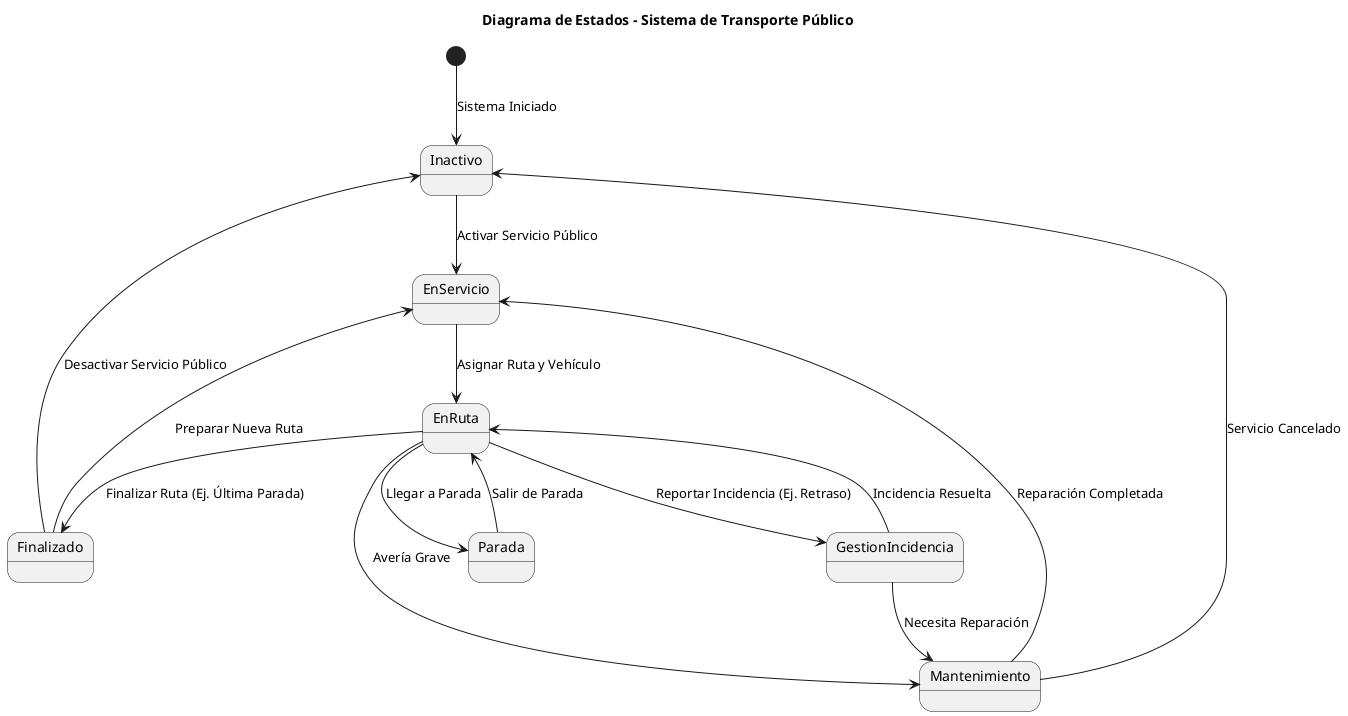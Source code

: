 @startuml
title Diagrama de Estados - Sistema de Transporte Público

[*] --> Inactivo : Sistema Iniciado

Inactivo --> EnServicio : Activar Servicio Público
EnServicio --> EnRuta : Asignar Ruta y Vehículo
EnRuta --> Parada : Llegar a Parada
Parada --> EnRuta : Salir de Parada

EnRuta --> GestionIncidencia : Reportar Incidencia (Ej. Retraso)
GestionIncidencia --> EnRuta : Incidencia Resuelta
GestionIncidencia --> Mantenimiento : Necesita Reparación

EnRuta --> Mantenimiento : Avería Grave
Mantenimiento --> EnServicio : Reparación Completada
Mantenimiento --> Inactivo : Servicio Cancelado

EnRuta --> Finalizado : Finalizar Ruta (Ej. Última Parada)
Finalizado --> Inactivo : Desactivar Servicio Público
Finalizado --> EnServicio : Preparar Nueva Ruta
@enduml
